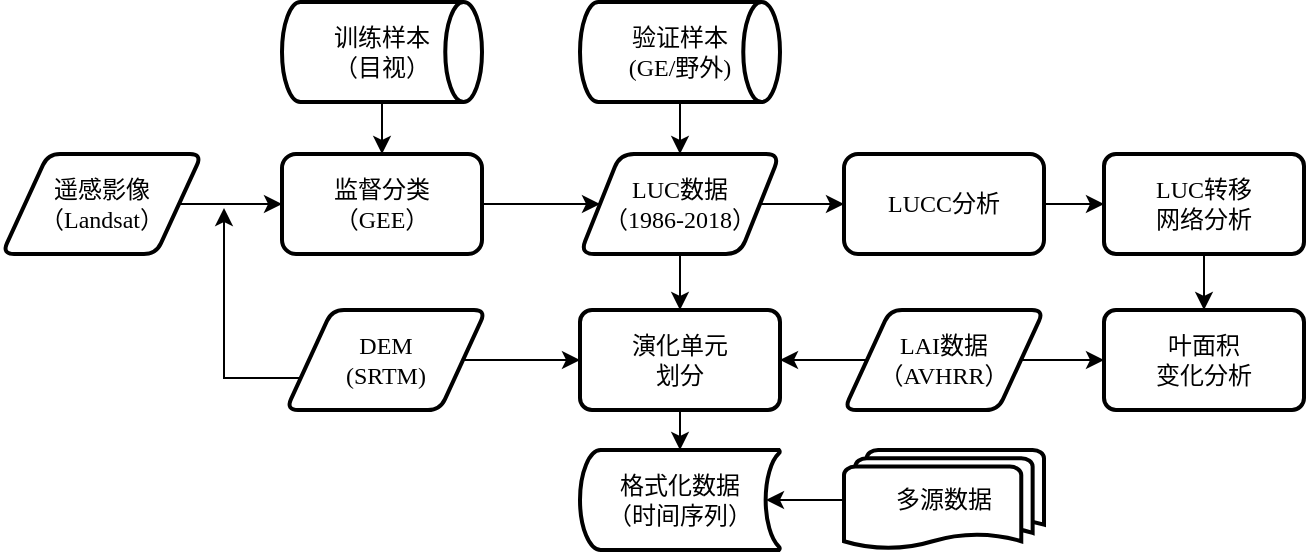 <mxfile version="14.4.3" type="github">
  <diagram id="C5RBs43oDa-KdzZeNtuy" name="Page-1">
    <mxGraphModel dx="981" dy="514" grid="1" gridSize="10" guides="1" tooltips="1" connect="1" arrows="1" fold="1" page="1" pageScale="1" pageWidth="827" pageHeight="1169" math="0" shadow="0">
      <root>
        <mxCell id="WIyWlLk6GJQsqaUBKTNV-0" />
        <mxCell id="WIyWlLk6GJQsqaUBKTNV-1" parent="WIyWlLk6GJQsqaUBKTNV-0" />
        <mxCell id="4oJUxCtLDNiQwjgYBg_o-6" style="edgeStyle=orthogonalEdgeStyle;rounded=0;orthogonalLoop=1;jettySize=auto;html=1;exitX=1;exitY=0.5;exitDx=0;exitDy=0;fontFamily=Times New Roman;fontSize=12;" parent="WIyWlLk6GJQsqaUBKTNV-1" source="4oJUxCtLDNiQwjgYBg_o-3" target="4oJUxCtLDNiQwjgYBg_o-5" edge="1">
          <mxGeometry relative="1" as="geometry" />
        </mxCell>
        <mxCell id="4oJUxCtLDNiQwjgYBg_o-3" value="遥感影像&lt;br style=&quot;font-size: 12px;&quot;&gt;（Landsat）" style="shape=parallelogram;html=1;strokeWidth=2;perimeter=parallelogramPerimeter;whiteSpace=wrap;rounded=1;arcSize=12;size=0.23;fontFamily=Times New Roman;fontSize=12;" parent="WIyWlLk6GJQsqaUBKTNV-1" vertex="1">
          <mxGeometry x="59" y="103" width="100" height="50" as="geometry" />
        </mxCell>
        <mxCell id="4oJUxCtLDNiQwjgYBg_o-12" value="" style="edgeStyle=orthogonalEdgeStyle;rounded=0;orthogonalLoop=1;jettySize=auto;html=1;fontFamily=Times New Roman;fontSize=12;" parent="WIyWlLk6GJQsqaUBKTNV-1" source="4oJUxCtLDNiQwjgYBg_o-5" target="4oJUxCtLDNiQwjgYBg_o-11" edge="1">
          <mxGeometry relative="1" as="geometry" />
        </mxCell>
        <mxCell id="4oJUxCtLDNiQwjgYBg_o-5" value="监督分类&lt;br style=&quot;font-size: 12px;&quot;&gt;（GEE）" style="rounded=1;whiteSpace=wrap;html=1;absoluteArcSize=1;arcSize=14;strokeWidth=2;fontFamily=Times New Roman;fontSize=12;" parent="WIyWlLk6GJQsqaUBKTNV-1" vertex="1">
          <mxGeometry x="199" y="103" width="100" height="50" as="geometry" />
        </mxCell>
        <mxCell id="4oJUxCtLDNiQwjgYBg_o-19" value="" style="edgeStyle=orthogonalEdgeStyle;rounded=0;orthogonalLoop=1;jettySize=auto;html=1;fontFamily=Times New Roman;fontSize=12;" parent="WIyWlLk6GJQsqaUBKTNV-1" source="4oJUxCtLDNiQwjgYBg_o-11" target="4oJUxCtLDNiQwjgYBg_o-18" edge="1">
          <mxGeometry relative="1" as="geometry" />
        </mxCell>
        <mxCell id="24KuxYTpxIA0ZM09KyUZ-2" style="edgeStyle=orthogonalEdgeStyle;rounded=0;orthogonalLoop=1;jettySize=auto;html=1;exitX=0.5;exitY=1;exitDx=0;exitDy=0;entryX=0.5;entryY=0;entryDx=0;entryDy=0;" edge="1" parent="WIyWlLk6GJQsqaUBKTNV-1" source="4oJUxCtLDNiQwjgYBg_o-11" target="4oJUxCtLDNiQwjgYBg_o-30">
          <mxGeometry relative="1" as="geometry" />
        </mxCell>
        <mxCell id="4oJUxCtLDNiQwjgYBg_o-11" value="LUC数据&lt;br style=&quot;font-size: 12px;&quot;&gt;（1986-2018）" style="shape=parallelogram;perimeter=parallelogramPerimeter;whiteSpace=wrap;html=1;fixedSize=1;rounded=1;strokeWidth=2;arcSize=14;fontFamily=Times New Roman;fontSize=12;" parent="WIyWlLk6GJQsqaUBKTNV-1" vertex="1">
          <mxGeometry x="348" y="103" width="100" height="50" as="geometry" />
        </mxCell>
        <mxCell id="4oJUxCtLDNiQwjgYBg_o-15" style="edgeStyle=orthogonalEdgeStyle;rounded=0;orthogonalLoop=1;jettySize=auto;html=1;entryX=0.5;entryY=0;entryDx=0;entryDy=0;exitX=0.5;exitY=1;exitDx=0;exitDy=0;exitPerimeter=0;fontFamily=Times New Roman;fontSize=12;" parent="WIyWlLk6GJQsqaUBKTNV-1" source="4oJUxCtLDNiQwjgYBg_o-13" target="4oJUxCtLDNiQwjgYBg_o-5" edge="1">
          <mxGeometry relative="1" as="geometry" />
        </mxCell>
        <mxCell id="4oJUxCtLDNiQwjgYBg_o-13" value="训练样本&lt;br style=&quot;font-size: 12px;&quot;&gt;（目视）" style="strokeWidth=2;html=1;shape=mxgraph.flowchart.direct_data;whiteSpace=wrap;fontFamily=Times New Roman;fontSize=12;" parent="WIyWlLk6GJQsqaUBKTNV-1" vertex="1">
          <mxGeometry x="199" y="27" width="100" height="50" as="geometry" />
        </mxCell>
        <mxCell id="4oJUxCtLDNiQwjgYBg_o-16" style="edgeStyle=orthogonalEdgeStyle;rounded=0;orthogonalLoop=1;jettySize=auto;html=1;entryX=0.5;entryY=0;entryDx=0;entryDy=0;fontFamily=Times New Roman;fontSize=12;" parent="WIyWlLk6GJQsqaUBKTNV-1" source="4oJUxCtLDNiQwjgYBg_o-14" target="4oJUxCtLDNiQwjgYBg_o-11" edge="1">
          <mxGeometry relative="1" as="geometry" />
        </mxCell>
        <mxCell id="4oJUxCtLDNiQwjgYBg_o-14" value="验证样本&lt;br style=&quot;font-size: 12px;&quot;&gt;(GE/野外)" style="strokeWidth=2;html=1;shape=mxgraph.flowchart.direct_data;whiteSpace=wrap;fontFamily=Times New Roman;fontSize=12;" parent="WIyWlLk6GJQsqaUBKTNV-1" vertex="1">
          <mxGeometry x="348" y="27" width="100" height="50" as="geometry" />
        </mxCell>
        <mxCell id="4oJUxCtLDNiQwjgYBg_o-24" style="edgeStyle=orthogonalEdgeStyle;rounded=0;orthogonalLoop=1;jettySize=auto;html=1;entryX=0;entryY=0.5;entryDx=0;entryDy=0;fontFamily=Times New Roman;fontSize=12;" parent="WIyWlLk6GJQsqaUBKTNV-1" source="4oJUxCtLDNiQwjgYBg_o-17" target="24KuxYTpxIA0ZM09KyUZ-0" edge="1">
          <mxGeometry relative="1" as="geometry">
            <mxPoint x="697" y="68" as="targetPoint" />
          </mxGeometry>
        </mxCell>
        <mxCell id="24KuxYTpxIA0ZM09KyUZ-6" style="edgeStyle=orthogonalEdgeStyle;rounded=0;orthogonalLoop=1;jettySize=auto;html=1;exitX=0;exitY=0.5;exitDx=0;exitDy=0;entryX=1;entryY=0.5;entryDx=0;entryDy=0;" edge="1" parent="WIyWlLk6GJQsqaUBKTNV-1" source="4oJUxCtLDNiQwjgYBg_o-17" target="4oJUxCtLDNiQwjgYBg_o-30">
          <mxGeometry relative="1" as="geometry" />
        </mxCell>
        <mxCell id="4oJUxCtLDNiQwjgYBg_o-17" value="LAI数据&lt;br style=&quot;font-size: 12px;&quot;&gt;（AVHRR）" style="shape=parallelogram;html=1;strokeWidth=2;perimeter=parallelogramPerimeter;whiteSpace=wrap;rounded=1;arcSize=12;size=0.23;fontFamily=Times New Roman;fontSize=12;" parent="WIyWlLk6GJQsqaUBKTNV-1" vertex="1">
          <mxGeometry x="480" y="181" width="100" height="50" as="geometry" />
        </mxCell>
        <mxCell id="4oJUxCtLDNiQwjgYBg_o-21" value="" style="edgeStyle=orthogonalEdgeStyle;rounded=0;orthogonalLoop=1;jettySize=auto;html=1;fontFamily=Times New Roman;fontSize=12;entryX=0;entryY=0.5;entryDx=0;entryDy=0;" parent="WIyWlLk6GJQsqaUBKTNV-1" source="4oJUxCtLDNiQwjgYBg_o-18" target="24KuxYTpxIA0ZM09KyUZ-3" edge="1">
          <mxGeometry relative="1" as="geometry">
            <mxPoint x="547.966" y="77" as="targetPoint" />
          </mxGeometry>
        </mxCell>
        <mxCell id="4oJUxCtLDNiQwjgYBg_o-18" value="LUCC分析" style="whiteSpace=wrap;html=1;rounded=1;strokeWidth=2;arcSize=14;fontFamily=Times New Roman;fontSize=12;" parent="WIyWlLk6GJQsqaUBKTNV-1" vertex="1">
          <mxGeometry x="480" y="103" width="100" height="50" as="geometry" />
        </mxCell>
        <mxCell id="4oJUxCtLDNiQwjgYBg_o-23" value="" style="edgeStyle=orthogonalEdgeStyle;rounded=0;orthogonalLoop=1;jettySize=auto;html=1;fontFamily=Times New Roman;fontSize=12;entryX=0.5;entryY=0;entryDx=0;entryDy=0;exitX=0.5;exitY=1;exitDx=0;exitDy=0;" parent="WIyWlLk6GJQsqaUBKTNV-1" source="24KuxYTpxIA0ZM09KyUZ-3" target="24KuxYTpxIA0ZM09KyUZ-0" edge="1">
          <mxGeometry relative="1" as="geometry">
            <mxPoint x="588.0" y="52" as="sourcePoint" />
            <mxPoint x="657" y="52" as="targetPoint" />
          </mxGeometry>
        </mxCell>
        <mxCell id="4oJUxCtLDNiQwjgYBg_o-25" value="格式化数据&lt;br style=&quot;font-size: 12px;&quot;&gt;（时间序列）" style="strokeWidth=2;html=1;shape=mxgraph.flowchart.stored_data;whiteSpace=wrap;fontFamily=Times New Roman;fontSize=12;" parent="WIyWlLk6GJQsqaUBKTNV-1" vertex="1">
          <mxGeometry x="348" y="251" width="100" height="50" as="geometry" />
        </mxCell>
        <mxCell id="4oJUxCtLDNiQwjgYBg_o-27" style="edgeStyle=orthogonalEdgeStyle;rounded=0;orthogonalLoop=1;jettySize=auto;html=1;entryX=0.93;entryY=0.5;entryDx=0;entryDy=0;entryPerimeter=0;fontFamily=Times New Roman;fontSize=12;exitX=0;exitY=0.5;exitDx=0;exitDy=0;exitPerimeter=0;" parent="WIyWlLk6GJQsqaUBKTNV-1" source="24KuxYTpxIA0ZM09KyUZ-1" target="4oJUxCtLDNiQwjgYBg_o-25" edge="1">
          <mxGeometry relative="1" as="geometry">
            <mxPoint x="664" y="371" as="targetPoint" />
          </mxGeometry>
        </mxCell>
        <mxCell id="4oJUxCtLDNiQwjgYBg_o-31" value="" style="edgeStyle=orthogonalEdgeStyle;rounded=0;orthogonalLoop=1;jettySize=auto;html=1;fontFamily=Times New Roman;fontSize=12;" parent="WIyWlLk6GJQsqaUBKTNV-1" source="4oJUxCtLDNiQwjgYBg_o-28" target="4oJUxCtLDNiQwjgYBg_o-30" edge="1">
          <mxGeometry relative="1" as="geometry" />
        </mxCell>
        <mxCell id="24KuxYTpxIA0ZM09KyUZ-4" style="edgeStyle=orthogonalEdgeStyle;rounded=0;orthogonalLoop=1;jettySize=auto;html=1;exitX=0;exitY=0.5;exitDx=0;exitDy=0;" edge="1" parent="WIyWlLk6GJQsqaUBKTNV-1" source="4oJUxCtLDNiQwjgYBg_o-28">
          <mxGeometry relative="1" as="geometry">
            <mxPoint x="170" y="130" as="targetPoint" />
            <Array as="points">
              <mxPoint x="170" y="215" />
            </Array>
          </mxGeometry>
        </mxCell>
        <mxCell id="4oJUxCtLDNiQwjgYBg_o-28" value="DEM&lt;br&gt;(SRTM)" style="shape=parallelogram;html=1;strokeWidth=2;perimeter=parallelogramPerimeter;whiteSpace=wrap;rounded=1;arcSize=12;size=0.23;fontFamily=Times New Roman;fontSize=12;" parent="WIyWlLk6GJQsqaUBKTNV-1" vertex="1">
          <mxGeometry x="201" y="181" width="100" height="50" as="geometry" />
        </mxCell>
        <mxCell id="24KuxYTpxIA0ZM09KyUZ-7" style="edgeStyle=orthogonalEdgeStyle;rounded=0;orthogonalLoop=1;jettySize=auto;html=1;exitX=0.5;exitY=1;exitDx=0;exitDy=0;entryX=0.5;entryY=0;entryDx=0;entryDy=0;entryPerimeter=0;" edge="1" parent="WIyWlLk6GJQsqaUBKTNV-1" source="4oJUxCtLDNiQwjgYBg_o-30" target="4oJUxCtLDNiQwjgYBg_o-25">
          <mxGeometry relative="1" as="geometry" />
        </mxCell>
        <mxCell id="4oJUxCtLDNiQwjgYBg_o-30" value="演化单元&lt;br style=&quot;font-size: 12px&quot;&gt;划分" style="whiteSpace=wrap;html=1;rounded=1;strokeWidth=2;arcSize=12;fontFamily=Times New Roman;fontSize=12;" parent="WIyWlLk6GJQsqaUBKTNV-1" vertex="1">
          <mxGeometry x="348" y="181" width="100" height="50" as="geometry" />
        </mxCell>
        <mxCell id="24KuxYTpxIA0ZM09KyUZ-0" value="叶面积&lt;br&gt;变化分析" style="whiteSpace=wrap;html=1;rounded=1;strokeWidth=2;arcSize=12;fontFamily=Times New Roman;fontSize=12;" vertex="1" parent="WIyWlLk6GJQsqaUBKTNV-1">
          <mxGeometry x="610" y="181" width="100" height="50" as="geometry" />
        </mxCell>
        <mxCell id="24KuxYTpxIA0ZM09KyUZ-1" value="多源数据" style="strokeWidth=2;html=1;shape=mxgraph.flowchart.multi-document;whiteSpace=wrap;align=center;fontFamily=Times New Roman;fontSize=12;" vertex="1" parent="WIyWlLk6GJQsqaUBKTNV-1">
          <mxGeometry x="480" y="251" width="100" height="50" as="geometry" />
        </mxCell>
        <mxCell id="24KuxYTpxIA0ZM09KyUZ-3" value="LUC转移&lt;br&gt;网络分析" style="whiteSpace=wrap;html=1;rounded=1;strokeWidth=2;arcSize=12;fontFamily=Times New Roman;fontSize=12;" vertex="1" parent="WIyWlLk6GJQsqaUBKTNV-1">
          <mxGeometry x="610" y="103" width="100" height="50" as="geometry" />
        </mxCell>
      </root>
    </mxGraphModel>
  </diagram>
</mxfile>

